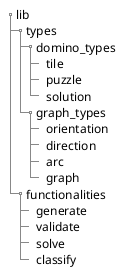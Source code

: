@startsalt lib_structure
{
    {T
        +lib
        ++types
        +++domino_types
        ++++tile
        ++++puzzle
        ++++solution
        +++graph_types
        ++++orientation
        ++++direction
        ++++arc
        ++++graph
        ++functionalities
        +++generate
        +++validate
        +++solve
        +++classify
    }
}
@endsalt